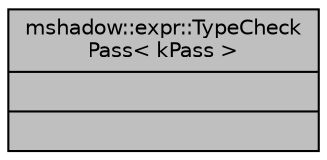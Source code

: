 digraph "mshadow::expr::TypeCheckPass&lt; kPass &gt;"
{
 // LATEX_PDF_SIZE
  edge [fontname="Helvetica",fontsize="10",labelfontname="Helvetica",labelfontsize="10"];
  node [fontname="Helvetica",fontsize="10",shape=record];
  Node1 [label="{mshadow::expr::TypeCheck\lPass\< kPass \>\n||}",height=0.2,width=0.4,color="black", fillcolor="grey75", style="filled", fontcolor="black",tooltip="used to help static type check"];
}
